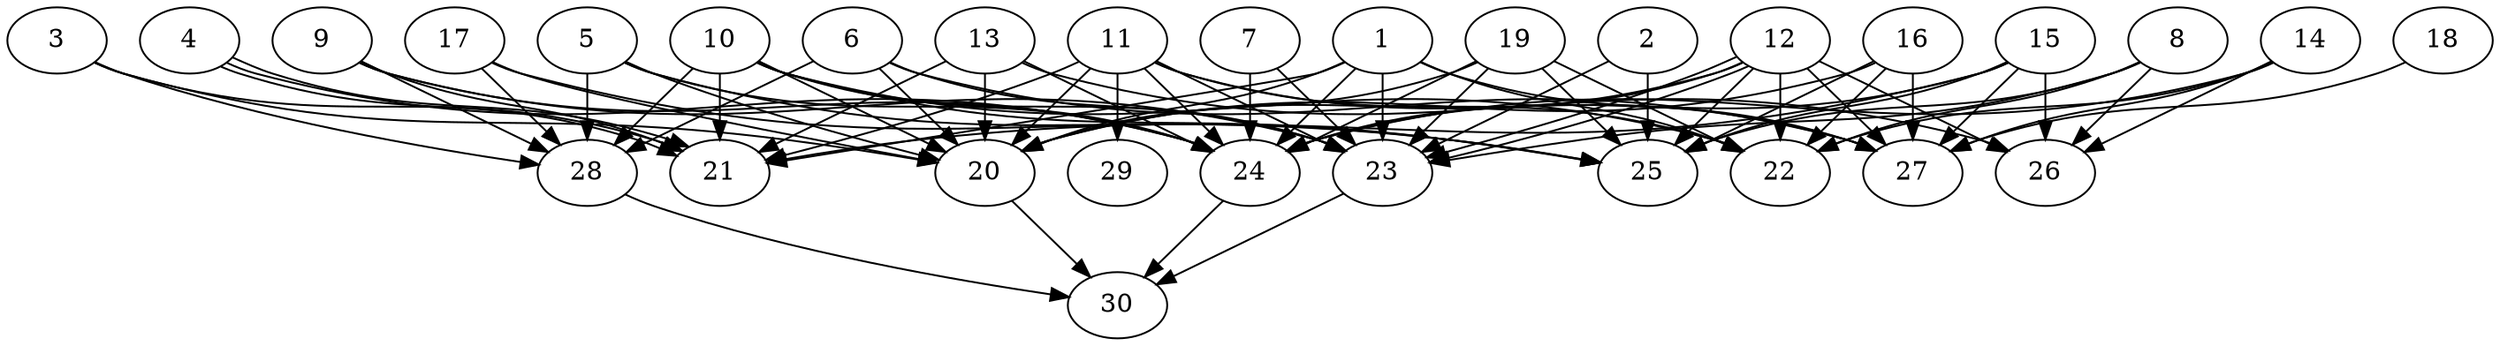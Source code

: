 // DAG automatically generated by daggen at Tue Aug  6 16:27:24 2019
// ./daggen --dot -n 30 --ccr 0.3 --fat 0.8 --regular 0.5 --density 0.6 --mindata 5242880 --maxdata 52428800 
digraph G {
  1 [size="107205973", alpha="0.17", expect_size="32161792"] 
  1 -> 20 [size ="32161792"]
  1 -> 21 [size ="32161792"]
  1 -> 22 [size ="32161792"]
  1 -> 23 [size ="32161792"]
  1 -> 24 [size ="32161792"]
  1 -> 27 [size ="32161792"]
  2 [size="155487573", alpha="0.12", expect_size="46646272"] 
  2 -> 23 [size ="46646272"]
  2 -> 25 [size ="46646272"]
  3 [size="131082240", alpha="0.14", expect_size="39324672"] 
  3 -> 20 [size ="39324672"]
  3 -> 21 [size ="39324672"]
  3 -> 28 [size ="39324672"]
  4 [size="89733120", alpha="0.06", expect_size="26919936"] 
  4 -> 21 [size ="26919936"]
  4 -> 21 [size ="26919936"]
  4 -> 24 [size ="26919936"]
  5 [size="171810133", alpha="0.15", expect_size="51543040"] 
  5 -> 20 [size ="51543040"]
  5 -> 24 [size ="51543040"]
  5 -> 25 [size ="51543040"]
  5 -> 28 [size ="51543040"]
  6 [size="79127893", alpha="0.09", expect_size="23738368"] 
  6 -> 20 [size ="23738368"]
  6 -> 23 [size ="23738368"]
  6 -> 27 [size ="23738368"]
  6 -> 28 [size ="23738368"]
  7 [size="96000000", alpha="0.06", expect_size="28800000"] 
  7 -> 23 [size ="28800000"]
  7 -> 24 [size ="28800000"]
  8 [size="21968213", alpha="0.03", expect_size="6590464"] 
  8 -> 22 [size ="6590464"]
  8 -> 23 [size ="6590464"]
  8 -> 25 [size ="6590464"]
  8 -> 26 [size ="6590464"]
  9 [size="93678933", alpha="0.04", expect_size="28103680"] 
  9 -> 21 [size ="28103680"]
  9 -> 23 [size ="28103680"]
  9 -> 24 [size ="28103680"]
  9 -> 28 [size ="28103680"]
  10 [size="103857493", alpha="0.09", expect_size="31157248"] 
  10 -> 20 [size ="31157248"]
  10 -> 21 [size ="31157248"]
  10 -> 22 [size ="31157248"]
  10 -> 23 [size ="31157248"]
  10 -> 24 [size ="31157248"]
  10 -> 25 [size ="31157248"]
  10 -> 28 [size ="31157248"]
  11 [size="49408000", alpha="0.05", expect_size="14822400"] 
  11 -> 20 [size ="14822400"]
  11 -> 21 [size ="14822400"]
  11 -> 22 [size ="14822400"]
  11 -> 23 [size ="14822400"]
  11 -> 24 [size ="14822400"]
  11 -> 27 [size ="14822400"]
  11 -> 29 [size ="14822400"]
  12 [size="23695360", alpha="0.18", expect_size="7108608"] 
  12 -> 20 [size ="7108608"]
  12 -> 22 [size ="7108608"]
  12 -> 23 [size ="7108608"]
  12 -> 23 [size ="7108608"]
  12 -> 24 [size ="7108608"]
  12 -> 25 [size ="7108608"]
  12 -> 26 [size ="7108608"]
  12 -> 27 [size ="7108608"]
  13 [size="116913493", alpha="0.02", expect_size="35074048"] 
  13 -> 20 [size ="35074048"]
  13 -> 21 [size ="35074048"]
  13 -> 24 [size ="35074048"]
  13 -> 26 [size ="35074048"]
  14 [size="67659093", alpha="0.08", expect_size="20297728"] 
  14 -> 22 [size ="20297728"]
  14 -> 24 [size ="20297728"]
  14 -> 26 [size ="20297728"]
  14 -> 27 [size ="20297728"]
  15 [size="115169280", alpha="0.10", expect_size="34550784"] 
  15 -> 21 [size ="34550784"]
  15 -> 24 [size ="34550784"]
  15 -> 25 [size ="34550784"]
  15 -> 26 [size ="34550784"]
  15 -> 27 [size ="34550784"]
  16 [size="74536960", alpha="0.10", expect_size="22361088"] 
  16 -> 20 [size ="22361088"]
  16 -> 22 [size ="22361088"]
  16 -> 25 [size ="22361088"]
  16 -> 27 [size ="22361088"]
  17 [size="142482773", alpha="0.17", expect_size="42744832"] 
  17 -> 20 [size ="42744832"]
  17 -> 25 [size ="42744832"]
  17 -> 28 [size ="42744832"]
  18 [size="29931520", alpha="0.09", expect_size="8979456"] 
  18 -> 27 [size ="8979456"]
  19 [size="54237867", alpha="0.07", expect_size="16271360"] 
  19 -> 20 [size ="16271360"]
  19 -> 22 [size ="16271360"]
  19 -> 23 [size ="16271360"]
  19 -> 24 [size ="16271360"]
  19 -> 25 [size ="16271360"]
  20 [size="88954880", alpha="0.01", expect_size="26686464"] 
  20 -> 30 [size ="26686464"]
  21 [size="160290133", alpha="0.06", expect_size="48087040"] 
  22 [size="46097067", alpha="0.09", expect_size="13829120"] 
  23 [size="27146240", alpha="0.06", expect_size="8143872"] 
  23 -> 30 [size ="8143872"]
  24 [size="42250240", alpha="0.12", expect_size="12675072"] 
  24 -> 30 [size ="12675072"]
  25 [size="107523413", alpha="0.18", expect_size="32257024"] 
  26 [size="28849493", alpha="0.12", expect_size="8654848"] 
  27 [size="103959893", alpha="0.16", expect_size="31187968"] 
  28 [size="79974400", alpha="0.01", expect_size="23992320"] 
  28 -> 30 [size ="23992320"]
  29 [size="152835413", alpha="0.15", expect_size="45850624"] 
  30 [size="48650240", alpha="0.00", expect_size="14595072"] 
}
